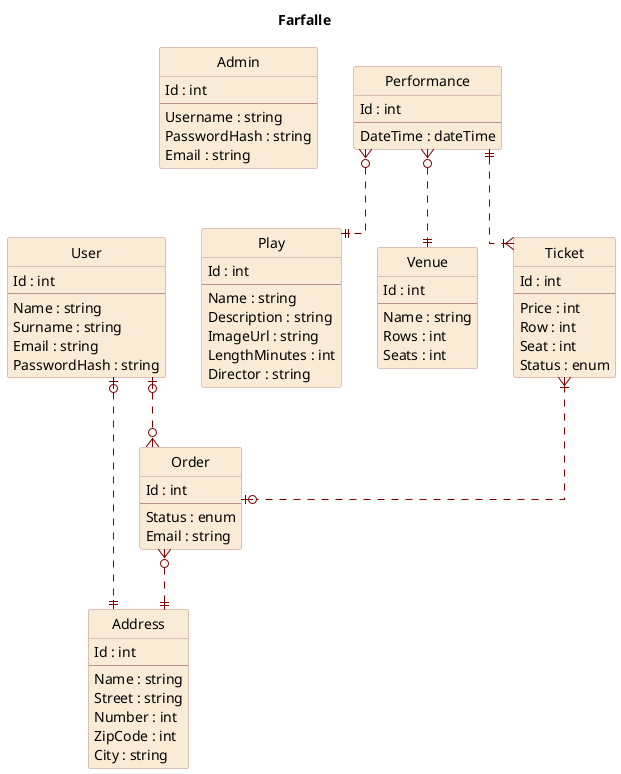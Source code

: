 @startuml farfalle
title Farfalle

hide circle

skinparam ClassBackgroundColor AntiqueWhite
skinparam ClassBorderColor RosyBrown
skinparam ArrowColor Maroon

skinparam Shadowing false

skinparam Linetype ortho

entity Admin {
    Id : int
    ---
    Username : string
    PasswordHash : string
    Email : string
}

entity User {
    Id : int
    ---
    Name : string
    Surname : string
    Email : string
    PasswordHash : string
}

entity Play {
    Id : int
    ---
    Name : string
    Description : string
    ImageUrl : string
    LengthMinutes : int
    Director : string
}

entity Performance {
    Id : int
    ---
    DateTime : dateTime
}

entity Venue {
    Id : int
    ---
    Name : string
    Rows : int
    Seats : int
}

entity Ticket {
    Id : int
    ---
    Price : int
    Row : int
    Seat : int
    Status : enum
}

entity Order {
    Id : int
    ---
    Status : enum
    Email : string
}

entity Address {
    Id : int
    ---
    Name : string
    Street : string
    Number : int
    ZipCode : int
    City : string
}

User |o..|| Address
User |o..o{ Order
Performance }o..|| Play
Performance }o..|| Venue
Performance ||..|{ Ticket
Ticket }|..o| Order
Order }o..|| Address

@enduml